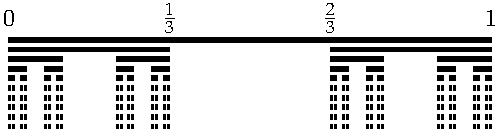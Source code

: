 settings.tex="pdflatex";

texpreamble("\usepackage{amsmath}
\usepackage{amsthm,amssymb}
\usepackage{mathpazo}
\usepackage[svgnames]{xcolor}
");
import graph;

size(250);

real h=0.01;

transform ta=xscale(1/3);
transform tb=shift(2/3,0)*xscale(1/3);
transform tc=shift(0,-2h);

void Cantor(int n){
	picture pic;
	path p=(0,0)--(1,0)--(1,h)--(0,h)--cycle;
  fill(pic,p);
	for(int i=1; i<=n; ++i){
  add(pic);
  picture picc;
  add(picc,tc*ta*pic);
  add(picc,tc*tb*pic);
  pic=picc;
	}}

Cantor(10);

label("$0$",(0,5h));
label("$\frac 13$",(1/3,5h));
label("$\frac 23$",(2/3,5h));
label("$1$",(1,5h));